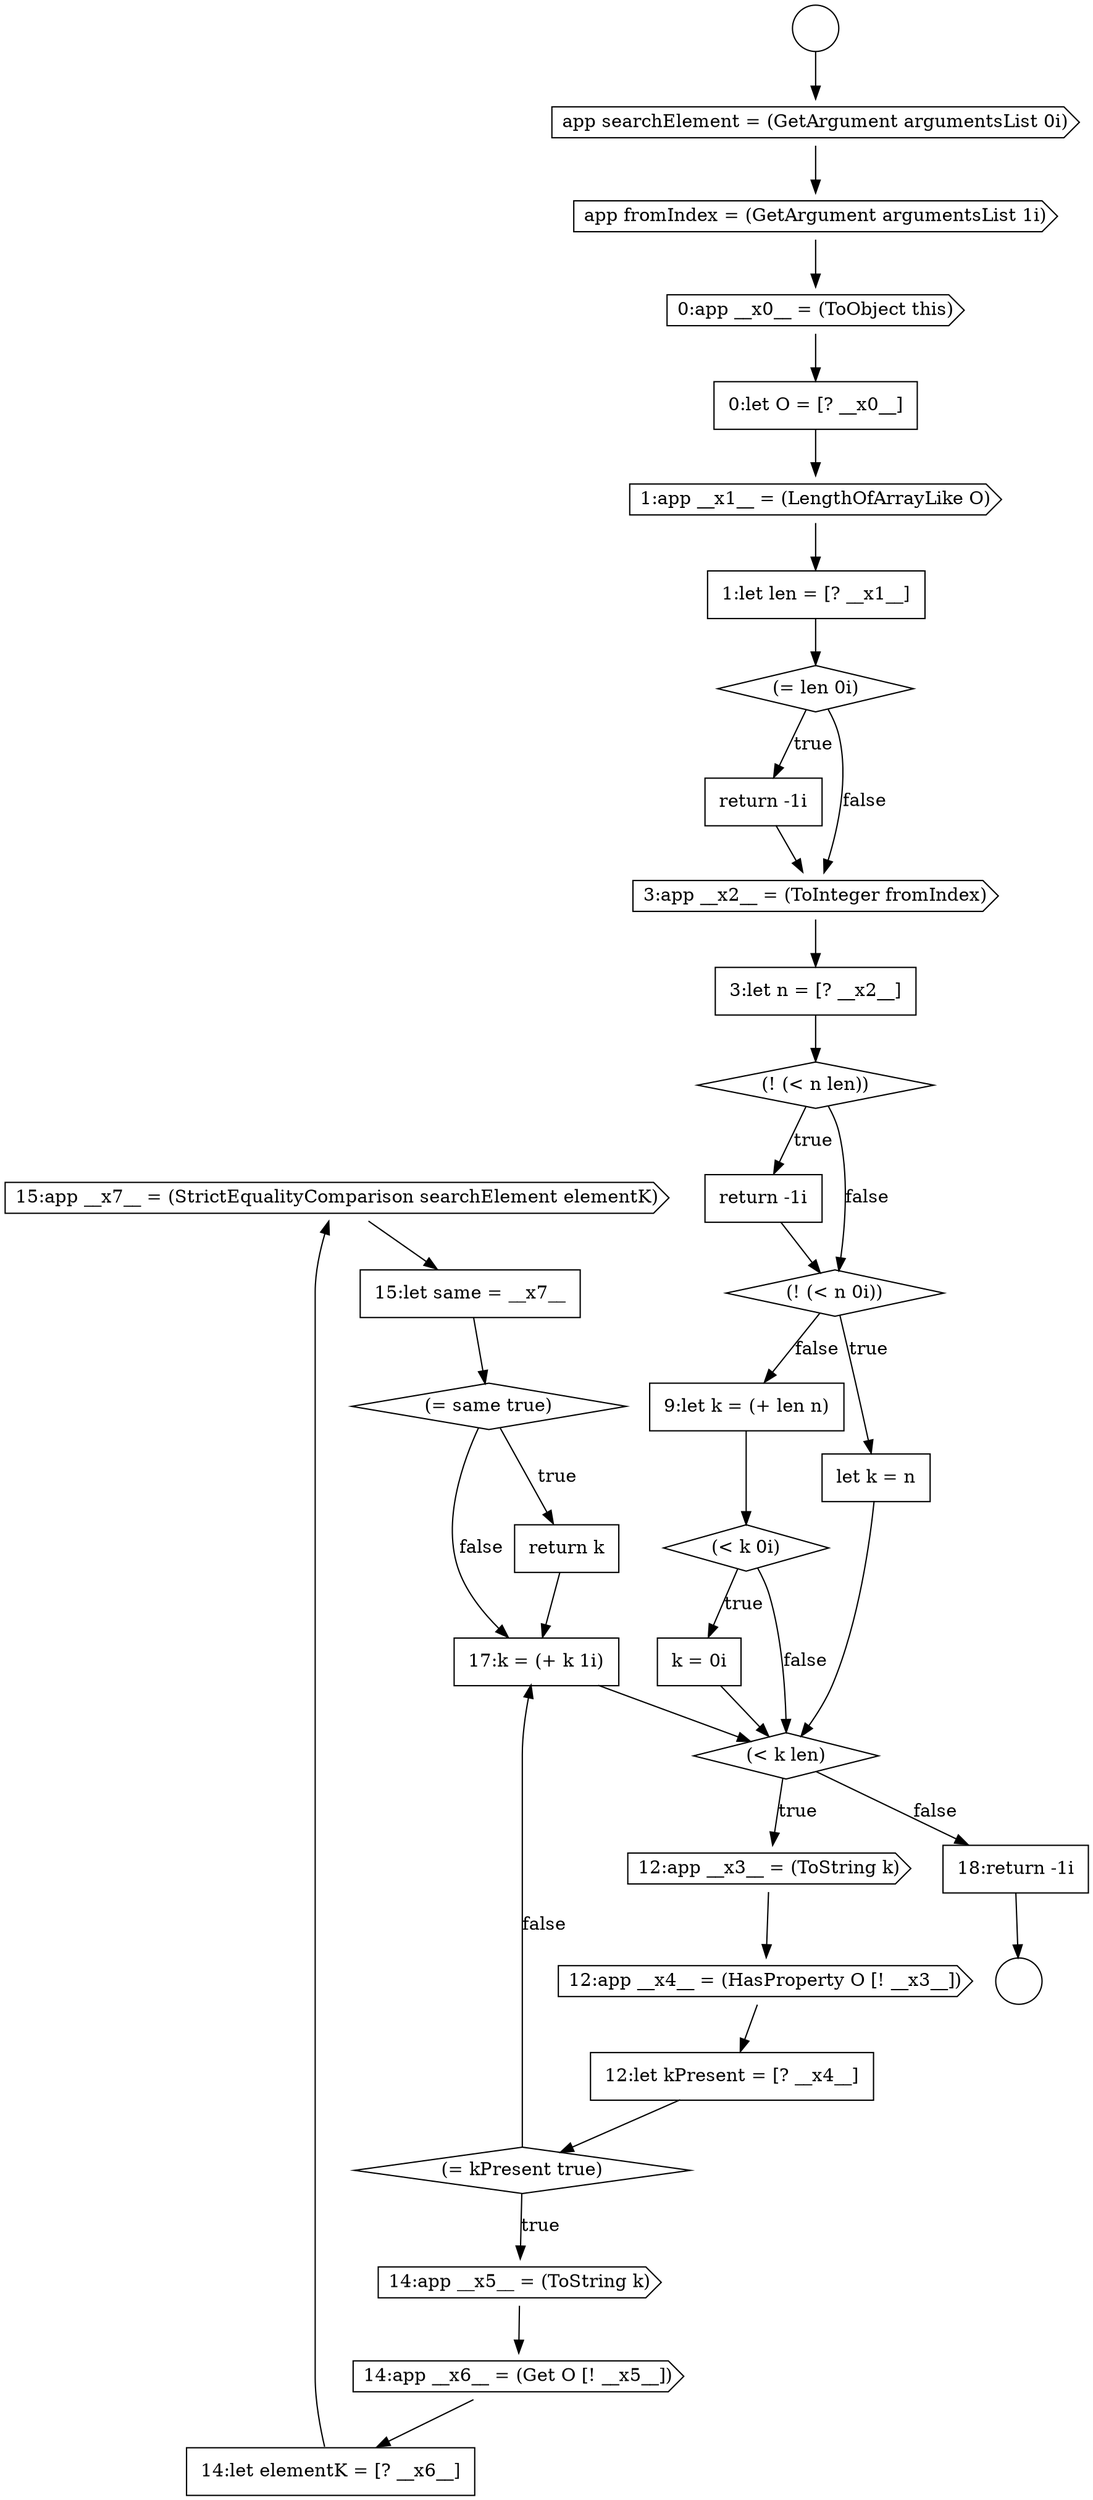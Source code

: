 digraph {
  node15770 [shape=cds, label=<<font color="black">15:app __x7__ = (StrictEqualityComparison searchElement elementK)</font>> color="black" fillcolor="white" style=filled]
  node15759 [shape=none, margin=0, label=<<font color="black">
    <table border="0" cellborder="1" cellspacing="0" cellpadding="10">
      <tr><td align="left">9:let k = (+ len n)</td></tr>
    </table>
  </font>> color="black" fillcolor="white" style=filled]
  node15744 [shape=circle label=" " color="black" fillcolor="white" style=filled]
  node15774 [shape=none, margin=0, label=<<font color="black">
    <table border="0" cellborder="1" cellspacing="0" cellpadding="10">
      <tr><td align="left">17:k = (+ k 1i)</td></tr>
    </table>
  </font>> color="black" fillcolor="white" style=filled]
  node15761 [shape=none, margin=0, label=<<font color="black">
    <table border="0" cellborder="1" cellspacing="0" cellpadding="10">
      <tr><td align="left">k = 0i</td></tr>
    </table>
  </font>> color="black" fillcolor="white" style=filled]
  node15760 [shape=diamond, label=<<font color="black">(&lt; k 0i)</font>> color="black" fillcolor="white" style=filled]
  node15747 [shape=cds, label=<<font color="black">0:app __x0__ = (ToObject this)</font>> color="black" fillcolor="white" style=filled]
  node15765 [shape=none, margin=0, label=<<font color="black">
    <table border="0" cellborder="1" cellspacing="0" cellpadding="10">
      <tr><td align="left">12:let kPresent = [? __x4__]</td></tr>
    </table>
  </font>> color="black" fillcolor="white" style=filled]
  node15772 [shape=diamond, label=<<font color="black">(= same true)</font>> color="black" fillcolor="white" style=filled]
  node15753 [shape=cds, label=<<font color="black">3:app __x2__ = (ToInteger fromIndex)</font>> color="black" fillcolor="white" style=filled]
  node15775 [shape=none, margin=0, label=<<font color="black">
    <table border="0" cellborder="1" cellspacing="0" cellpadding="10">
      <tr><td align="left">18:return -1i</td></tr>
    </table>
  </font>> color="black" fillcolor="white" style=filled]
  node15743 [shape=circle label=" " color="black" fillcolor="white" style=filled]
  node15773 [shape=none, margin=0, label=<<font color="black">
    <table border="0" cellborder="1" cellspacing="0" cellpadding="10">
      <tr><td align="left">return k</td></tr>
    </table>
  </font>> color="black" fillcolor="white" style=filled]
  node15767 [shape=cds, label=<<font color="black">14:app __x5__ = (ToString k)</font>> color="black" fillcolor="white" style=filled]
  node15752 [shape=none, margin=0, label=<<font color="black">
    <table border="0" cellborder="1" cellspacing="0" cellpadding="10">
      <tr><td align="left">return -1i</td></tr>
    </table>
  </font>> color="black" fillcolor="white" style=filled]
  node15755 [shape=diamond, label=<<font color="black">(! (&lt; n len))</font>> color="black" fillcolor="white" style=filled]
  node15762 [shape=diamond, label=<<font color="black">(&lt; k len)</font>> color="black" fillcolor="white" style=filled]
  node15763 [shape=cds, label=<<font color="black">12:app __x3__ = (ToString k)</font>> color="black" fillcolor="white" style=filled]
  node15748 [shape=none, margin=0, label=<<font color="black">
    <table border="0" cellborder="1" cellspacing="0" cellpadding="10">
      <tr><td align="left">0:let O = [? __x0__]</td></tr>
    </table>
  </font>> color="black" fillcolor="white" style=filled]
  node15751 [shape=diamond, label=<<font color="black">(= len 0i)</font>> color="black" fillcolor="white" style=filled]
  node15766 [shape=diamond, label=<<font color="black">(= kPresent true)</font>> color="black" fillcolor="white" style=filled]
  node15756 [shape=none, margin=0, label=<<font color="black">
    <table border="0" cellborder="1" cellspacing="0" cellpadding="10">
      <tr><td align="left">return -1i</td></tr>
    </table>
  </font>> color="black" fillcolor="white" style=filled]
  node15771 [shape=none, margin=0, label=<<font color="black">
    <table border="0" cellborder="1" cellspacing="0" cellpadding="10">
      <tr><td align="left">15:let same = __x7__</td></tr>
    </table>
  </font>> color="black" fillcolor="white" style=filled]
  node15750 [shape=none, margin=0, label=<<font color="black">
    <table border="0" cellborder="1" cellspacing="0" cellpadding="10">
      <tr><td align="left">1:let len = [? __x1__]</td></tr>
    </table>
  </font>> color="black" fillcolor="white" style=filled]
  node15745 [shape=cds, label=<<font color="black">app searchElement = (GetArgument argumentsList 0i)</font>> color="black" fillcolor="white" style=filled]
  node15746 [shape=cds, label=<<font color="black">app fromIndex = (GetArgument argumentsList 1i)</font>> color="black" fillcolor="white" style=filled]
  node15757 [shape=diamond, label=<<font color="black">(! (&lt; n 0i))</font>> color="black" fillcolor="white" style=filled]
  node15754 [shape=none, margin=0, label=<<font color="black">
    <table border="0" cellborder="1" cellspacing="0" cellpadding="10">
      <tr><td align="left">3:let n = [? __x2__]</td></tr>
    </table>
  </font>> color="black" fillcolor="white" style=filled]
  node15768 [shape=cds, label=<<font color="black">14:app __x6__ = (Get O [! __x5__])</font>> color="black" fillcolor="white" style=filled]
  node15749 [shape=cds, label=<<font color="black">1:app __x1__ = (LengthOfArrayLike O)</font>> color="black" fillcolor="white" style=filled]
  node15758 [shape=none, margin=0, label=<<font color="black">
    <table border="0" cellborder="1" cellspacing="0" cellpadding="10">
      <tr><td align="left">let k = n</td></tr>
    </table>
  </font>> color="black" fillcolor="white" style=filled]
  node15764 [shape=cds, label=<<font color="black">12:app __x4__ = (HasProperty O [! __x3__])</font>> color="black" fillcolor="white" style=filled]
  node15769 [shape=none, margin=0, label=<<font color="black">
    <table border="0" cellborder="1" cellspacing="0" cellpadding="10">
      <tr><td align="left">14:let elementK = [? __x6__]</td></tr>
    </table>
  </font>> color="black" fillcolor="white" style=filled]
  node15766 -> node15767 [label=<<font color="black">true</font>> color="black"]
  node15766 -> node15774 [label=<<font color="black">false</font>> color="black"]
  node15762 -> node15763 [label=<<font color="black">true</font>> color="black"]
  node15762 -> node15775 [label=<<font color="black">false</font>> color="black"]
  node15758 -> node15762 [ color="black"]
  node15760 -> node15761 [label=<<font color="black">true</font>> color="black"]
  node15760 -> node15762 [label=<<font color="black">false</font>> color="black"]
  node15753 -> node15754 [ color="black"]
  node15757 -> node15758 [label=<<font color="black">true</font>> color="black"]
  node15757 -> node15759 [label=<<font color="black">false</font>> color="black"]
  node15773 -> node15774 [ color="black"]
  node15775 -> node15744 [ color="black"]
  node15768 -> node15769 [ color="black"]
  node15749 -> node15750 [ color="black"]
  node15750 -> node15751 [ color="black"]
  node15748 -> node15749 [ color="black"]
  node15759 -> node15760 [ color="black"]
  node15755 -> node15756 [label=<<font color="black">true</font>> color="black"]
  node15755 -> node15757 [label=<<font color="black">false</font>> color="black"]
  node15764 -> node15765 [ color="black"]
  node15761 -> node15762 [ color="black"]
  node15771 -> node15772 [ color="black"]
  node15774 -> node15762 [ color="black"]
  node15745 -> node15746 [ color="black"]
  node15752 -> node15753 [ color="black"]
  node15763 -> node15764 [ color="black"]
  node15769 -> node15770 [ color="black"]
  node15756 -> node15757 [ color="black"]
  node15772 -> node15773 [label=<<font color="black">true</font>> color="black"]
  node15772 -> node15774 [label=<<font color="black">false</font>> color="black"]
  node15767 -> node15768 [ color="black"]
  node15765 -> node15766 [ color="black"]
  node15770 -> node15771 [ color="black"]
  node15746 -> node15747 [ color="black"]
  node15747 -> node15748 [ color="black"]
  node15754 -> node15755 [ color="black"]
  node15743 -> node15745 [ color="black"]
  node15751 -> node15752 [label=<<font color="black">true</font>> color="black"]
  node15751 -> node15753 [label=<<font color="black">false</font>> color="black"]
}
